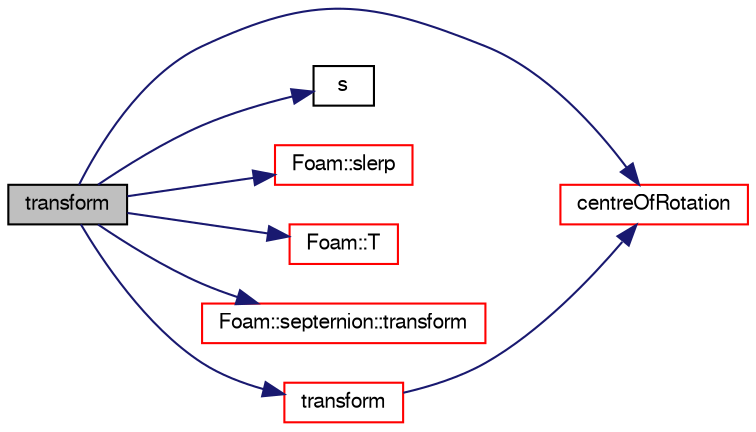 digraph "transform"
{
  bgcolor="transparent";
  edge [fontname="FreeSans",fontsize="10",labelfontname="FreeSans",labelfontsize="10"];
  node [fontname="FreeSans",fontsize="10",shape=record];
  rankdir="LR";
  Node1646 [label="transform",height=0.2,width=0.4,color="black", fillcolor="grey75", style="filled", fontcolor="black"];
  Node1646 -> Node1647 [color="midnightblue",fontsize="10",style="solid",fontname="FreeSans"];
  Node1647 [label="centreOfRotation",height=0.2,width=0.4,color="red",URL="$a29530.html#ac69bb45c63cd2a8b38afc3ea65090515",tooltip="Return the current centre of rotation. "];
  Node1646 -> Node1649 [color="midnightblue",fontsize="10",style="solid",fontname="FreeSans"];
  Node1649 [label="s",height=0.2,width=0.4,color="black",URL="$a18905.html#abb9c4233033fad2ad0206cd4adad3b9f"];
  Node1646 -> Node1650 [color="midnightblue",fontsize="10",style="solid",fontname="FreeSans"];
  Node1650 [label="Foam::slerp",height=0.2,width=0.4,color="red",URL="$a21124.html#ad99931d1155936b2d8aa2ce6651bce06",tooltip="Spherical linear interpolation of quaternions. "];
  Node1646 -> Node1657 [color="midnightblue",fontsize="10",style="solid",fontname="FreeSans"];
  Node1657 [label="Foam::T",height=0.2,width=0.4,color="red",URL="$a21124.html#ae57fda0abb14bb0944947c463c6e09d4"];
  Node1646 -> Node1658 [color="midnightblue",fontsize="10",style="solid",fontname="FreeSans"];
  Node1658 [label="Foam::septernion::transform",height=0.2,width=0.4,color="red",URL="$a28182.html#a9238fc61b8fc08c41a1f1be6cc31b3e0",tooltip="Transform the given vector. "];
  Node1646 -> Node1666 [color="midnightblue",fontsize="10",style="solid",fontname="FreeSans"];
  Node1666 [label="transform",height=0.2,width=0.4,color="red",URL="$a29530.html#a538a8aa596e3b9cc2a16563d338bf3e9",tooltip="Transform the given initial state point by the current motion. "];
  Node1666 -> Node1647 [color="midnightblue",fontsize="10",style="solid",fontname="FreeSans"];
}
